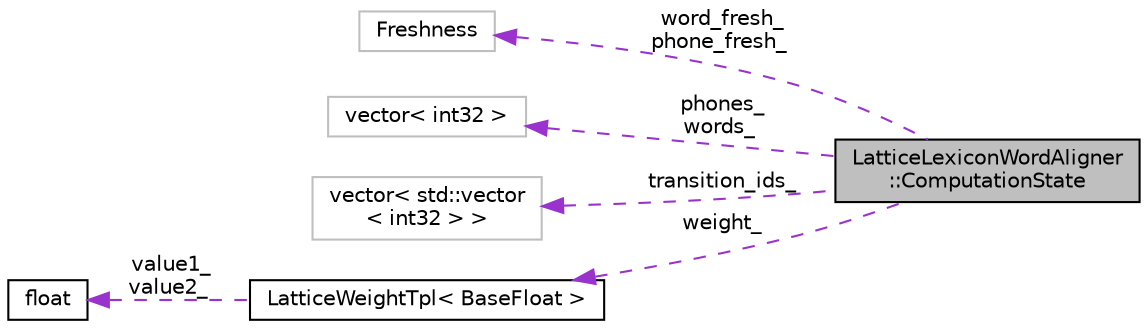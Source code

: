digraph "LatticeLexiconWordAligner::ComputationState"
{
  edge [fontname="Helvetica",fontsize="10",labelfontname="Helvetica",labelfontsize="10"];
  node [fontname="Helvetica",fontsize="10",shape=record];
  rankdir="LR";
  Node1 [label="LatticeLexiconWordAligner\l::ComputationState",height=0.2,width=0.4,color="black", fillcolor="grey75", style="filled", fontcolor="black"];
  Node2 -> Node1 [dir="back",color="darkorchid3",fontsize="10",style="dashed",label=" word_fresh_\nphone_fresh_" ,fontname="Helvetica"];
  Node2 [label="Freshness",height=0.2,width=0.4,color="grey75", fillcolor="white", style="filled"];
  Node3 -> Node1 [dir="back",color="darkorchid3",fontsize="10",style="dashed",label=" phones_\nwords_" ,fontname="Helvetica"];
  Node3 [label="vector\< int32 \>",height=0.2,width=0.4,color="grey75", fillcolor="white", style="filled"];
  Node4 -> Node1 [dir="back",color="darkorchid3",fontsize="10",style="dashed",label=" transition_ids_" ,fontname="Helvetica"];
  Node4 [label="vector\< std::vector\l\< int32 \> \>",height=0.2,width=0.4,color="grey75", fillcolor="white", style="filled"];
  Node5 -> Node1 [dir="back",color="darkorchid3",fontsize="10",style="dashed",label=" weight_" ,fontname="Helvetica"];
  Node5 [label="LatticeWeightTpl\< BaseFloat \>",height=0.2,width=0.4,color="black", fillcolor="white", style="filled",URL="$classfst_1_1LatticeWeightTpl.html"];
  Node6 -> Node5 [dir="back",color="darkorchid3",fontsize="10",style="dashed",label=" value1_\nvalue2_" ,fontname="Helvetica"];
  Node6 [label="float",height=0.2,width=0.4,color="black", fillcolor="white", style="filled",URL="$classfloat.html"];
}
